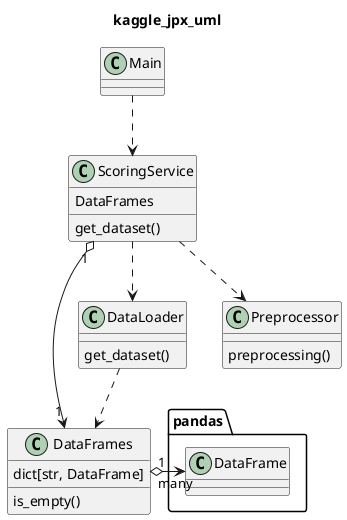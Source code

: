 @startuml kaggle_jpx_uml{Association.png} 

title kaggle_jpx_uml


class Main
class ScoringService{
    DataFrames
    get_dataset()
}

class DataFrames{
    dict[str, DataFrame]
    is_empty()
}

class DataLoader{
    get_dataset()
}

class Preprocessor{
    preprocessing()
}

package pandas{
    class DataFrame
}

Main ..> ScoringService
ScoringService "1" o-right-> "1" DataFrames
DataFrames "1" o-right-> "many" DataFrame

ScoringService ..> DataLoader
ScoringService ..> Preprocessor

DataLoader ..> DataFrames

@enduml